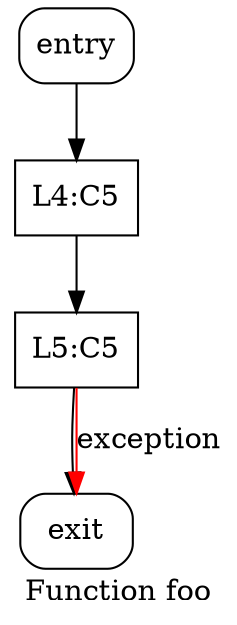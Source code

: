 digraph CFG {
node [shape="box"]
label = "Function foo"
n15 [label="entry", style="rounded"]
n16 [label="L4:C5"]
n17 [label="L5:C5"]
n18 [label="exit", style="rounded"]
n15 -> n16 []
n16 -> n17 []
n17 -> n18 []
n17 -> n18 [color="red", label="exception"]
}